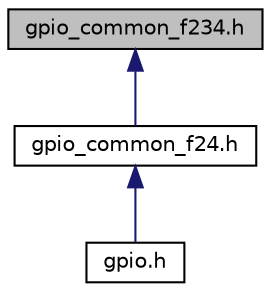 digraph "gpio_common_f234.h"
{
  edge [fontname="Helvetica",fontsize="10",labelfontname="Helvetica",labelfontsize="10"];
  node [fontname="Helvetica",fontsize="10",shape=record];
  Node1 [label="gpio_common_f234.h",height=0.2,width=0.4,color="black", fillcolor="grey75", style="filled", fontcolor="black"];
  Node1 -> Node2 [dir="back",color="midnightblue",fontsize="10",style="solid",fontname="Helvetica"];
  Node2 [label="gpio_common_f24.h",height=0.2,width=0.4,color="black", fillcolor="white", style="filled",URL="$gpio__common__f24_8h.html"];
  Node2 -> Node3 [dir="back",color="midnightblue",fontsize="10",style="solid",fontname="Helvetica"];
  Node3 [label="gpio.h",height=0.2,width=0.4,color="black", fillcolor="white", style="filled",URL="$gpio_8h.html"];
}
